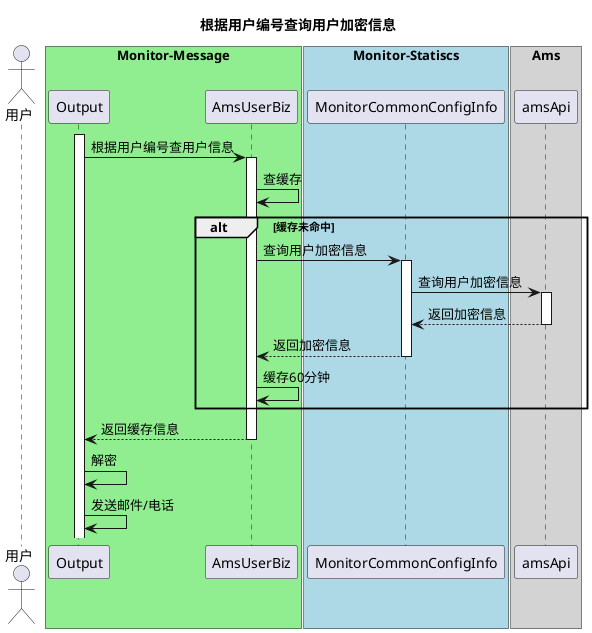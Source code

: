 
@startuml

actor 用户
box "Monitor-Message" #LightGreen
participant Output
participant AmsUserBiz
end box

box "Monitor-Statiscs" #LightBlue
participant MonitorCommonConfigInfo
end box

box "Ams" #LightGray
participant amsApi
end box


title 根据用户编号查询用户加密信息
activate Output
Output -> AmsUserBiz : 根据用户编号查用户信息
activate AmsUserBiz
AmsUserBiz-> AmsUserBiz: 查缓存

alt 缓存未命中
    AmsUserBiz -> MonitorCommonConfigInfo : 查询用户加密信息
    activate MonitorCommonConfigInfo
    MonitorCommonConfigInfo -> amsApi : 查询用户加密信息
    activate amsApi
    MonitorCommonConfigInfo <-- amsApi  : 返回加密信息
    deactivate amsApi
    AmsUserBiz <-- MonitorCommonConfigInfo : 返回加密信息
    deactivate MonitorCommonConfigInfo
    AmsUserBiz-> AmsUserBiz: 缓存60分钟
end
Output <-- AmsUserBiz : 返回缓存信息
deactivate AmsUserBiz
Output -> Output : 解密
Output -> Output : 发送邮件/电话


@enduml